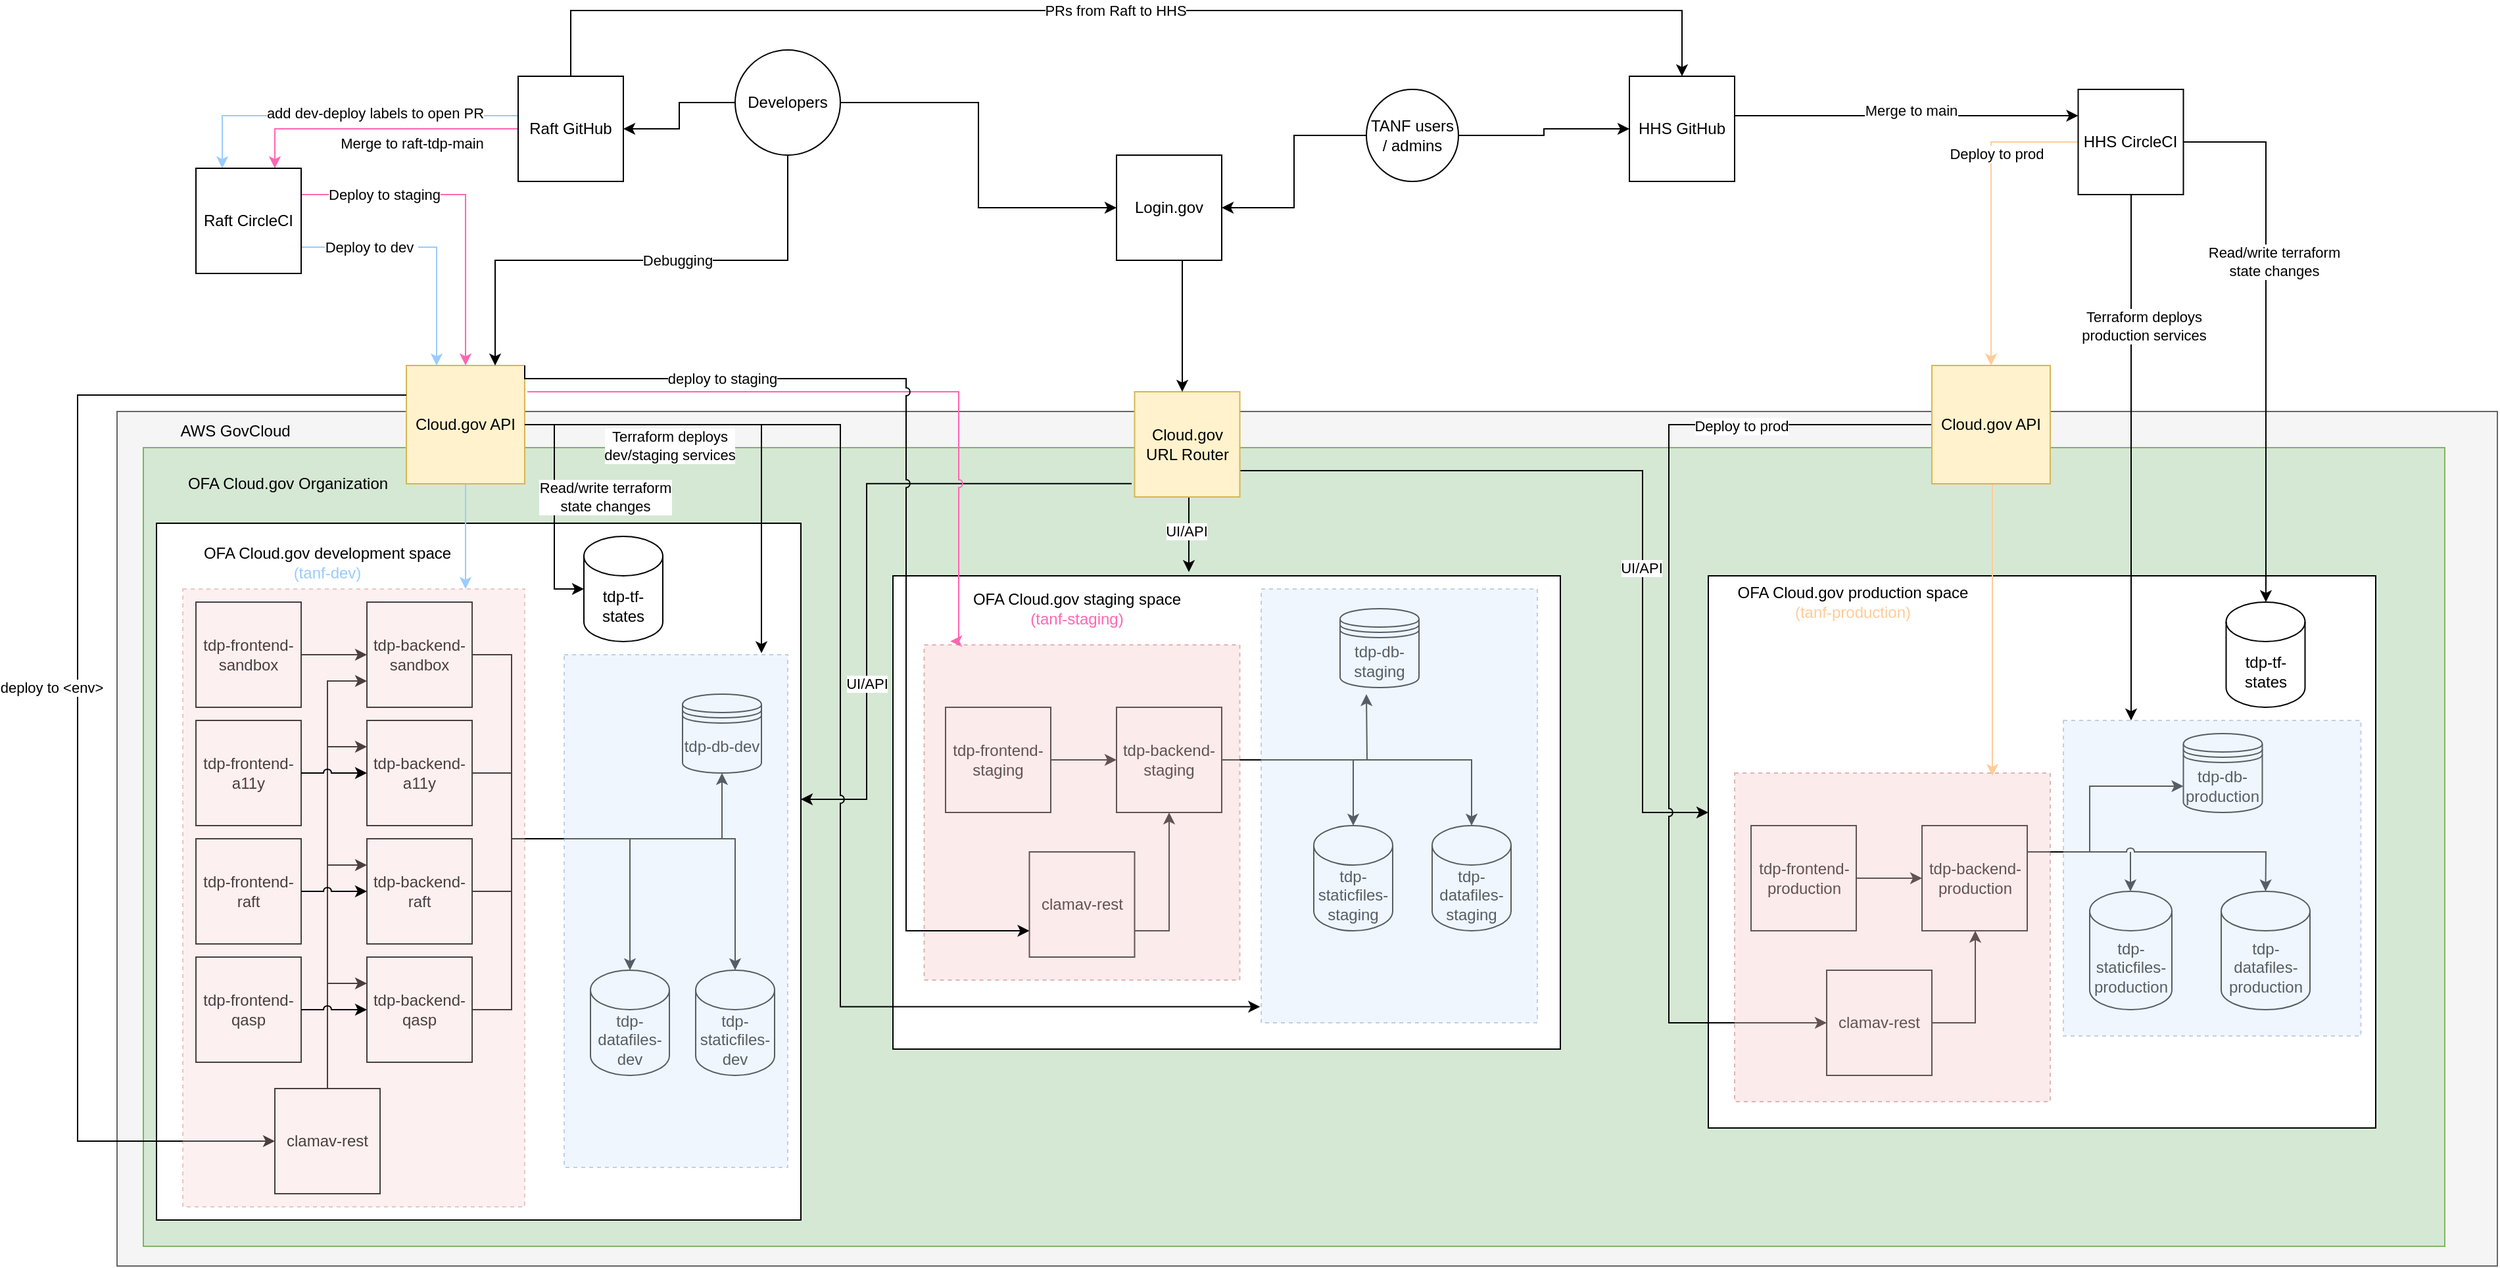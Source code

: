 <mxfile version="14.8.5" type="device"><diagram id="ihpslaOBQvnrLXgvz2NS" name="Page-1"><mxGraphModel dx="2970" dy="941" grid="1" gridSize="10" guides="1" tooltips="1" connect="1" arrows="1" fold="1" page="1" pageScale="1" pageWidth="850" pageHeight="1100" math="0" shadow="0"><root><mxCell id="0"/><mxCell id="1" parent="0"/><mxCell id="zyFTkj13hCmkJTpGe8fz-28" value="" style="rounded=0;whiteSpace=wrap;html=1;fillColor=#f5f5f5;strokeColor=#666666;fontColor=#333333;" parent="1" vertex="1"><mxGeometry x="40" y="345" width="1810" height="650" as="geometry"/></mxCell><mxCell id="qLY9HPjB3zMnq8Yaa36Y-12" value="" style="rounded=0;whiteSpace=wrap;html=1;fillColor=#d5e8d4;strokeColor=#82b366;" parent="1" vertex="1"><mxGeometry x="60" y="372.5" width="1750" height="607.5" as="geometry"/></mxCell><mxCell id="zyFTkj13hCmkJTpGe8fz-118" style="edgeStyle=elbowEdgeStyle;rounded=0;orthogonalLoop=1;jettySize=auto;html=1;entryX=1;entryY=0.75;entryDx=0;entryDy=0;startArrow=classic;startFill=1;endArrow=none;endFill=0;" parent="1" source="zyFTkj13hCmkJTpGe8fz-111" target="zyFTkj13hCmkJTpGe8fz-32" edge="1"><mxGeometry relative="1" as="geometry"><Array as="points"><mxPoint x="1200" y="650"/></Array></mxGeometry></mxCell><mxCell id="zyFTkj13hCmkJTpGe8fz-170" value="UI/API" style="edgeLabel;html=1;align=center;verticalAlign=middle;resizable=0;points=[];" parent="zyFTkj13hCmkJTpGe8fz-118" vertex="1" connectable="0"><mxGeometry x="-0.234" y="1" relative="1" as="geometry"><mxPoint as="offset"/></mxGeometry></mxCell><mxCell id="zyFTkj13hCmkJTpGe8fz-111" value="" style="rounded=0;whiteSpace=wrap;html=1;" parent="1" vertex="1"><mxGeometry x="1250" y="470" width="507.5" height="420" as="geometry"/></mxCell><mxCell id="zyFTkj13hCmkJTpGe8fz-24" style="edgeStyle=orthogonalEdgeStyle;rounded=0;orthogonalLoop=1;jettySize=auto;html=1;exitX=0;exitY=0.5;exitDx=0;exitDy=0;" parent="1" source="zyFTkj13hCmkJTpGe8fz-173" target="zyFTkj13hCmkJTpGe8fz-19" edge="1"><mxGeometry relative="1" as="geometry"><mxPoint x="490" y="110" as="sourcePoint"/></mxGeometry></mxCell><mxCell id="zyFTkj13hCmkJTpGe8fz-34" style="edgeStyle=orthogonalEdgeStyle;rounded=0;orthogonalLoop=1;jettySize=auto;html=1;entryX=0;entryY=0.5;entryDx=0;entryDy=0;exitX=1;exitY=0.5;exitDx=0;exitDy=0;" parent="1" source="zyFTkj13hCmkJTpGe8fz-173" target="zyFTkj13hCmkJTpGe8fz-33" edge="1"><mxGeometry relative="1" as="geometry"><mxPoint x="520" y="110" as="sourcePoint"/></mxGeometry></mxCell><mxCell id="zyFTkj13hCmkJTpGe8fz-36" style="edgeStyle=orthogonalEdgeStyle;rounded=0;orthogonalLoop=1;jettySize=auto;html=1;entryX=1;entryY=0.5;entryDx=0;entryDy=0;" parent="1" source="zyFTkj13hCmkJTpGe8fz-15" target="zyFTkj13hCmkJTpGe8fz-33" edge="1"><mxGeometry relative="1" as="geometry"/></mxCell><mxCell id="zyFTkj13hCmkJTpGe8fz-151" style="edgeStyle=elbowEdgeStyle;rounded=0;jumpStyle=arc;orthogonalLoop=1;jettySize=auto;html=1;startArrow=none;startFill=0;endArrow=classic;endFill=1;strokeColor=#000000;" parent="1" source="zyFTkj13hCmkJTpGe8fz-15" target="zyFTkj13hCmkJTpGe8fz-149" edge="1"><mxGeometry relative="1" as="geometry"/></mxCell><mxCell id="zyFTkj13hCmkJTpGe8fz-15" value="TANF users / admins" style="ellipse;whiteSpace=wrap;html=1;strokeColor=#000000;fillColor=#ffffff;gradientColor=none;" parent="1" vertex="1"><mxGeometry x="990" y="100" width="70" height="70" as="geometry"/></mxCell><mxCell id="zyFTkj13hCmkJTpGe8fz-25" style="edgeStyle=orthogonalEdgeStyle;rounded=0;orthogonalLoop=1;jettySize=auto;html=1;entryX=0.75;entryY=0;entryDx=0;entryDy=0;exitX=0;exitY=0.5;exitDx=0;exitDy=0;strokeColor=#FF66B3;" parent="1" source="zyFTkj13hCmkJTpGe8fz-19" target="zyFTkj13hCmkJTpGe8fz-21" edge="1"><mxGeometry relative="1" as="geometry"><mxPoint x="180" y="99.97" as="sourcePoint"/><mxPoint x="330" y="139.97" as="targetPoint"/><Array as="points"><mxPoint x="160" y="130"/></Array></mxGeometry></mxCell><mxCell id="zyFTkj13hCmkJTpGe8fz-134" value="Merge to raft-tdp-main" style="edgeLabel;html=1;align=center;verticalAlign=middle;resizable=0;points=[];" parent="zyFTkj13hCmkJTpGe8fz-25" vertex="1" connectable="0"><mxGeometry x="-0.241" y="-3" relative="1" as="geometry"><mxPoint y="14" as="offset"/></mxGeometry></mxCell><mxCell id="zyFTkj13hCmkJTpGe8fz-142" style="edgeStyle=elbowEdgeStyle;rounded=0;jumpStyle=arc;orthogonalLoop=1;jettySize=auto;html=1;entryX=0.25;entryY=0;entryDx=0;entryDy=0;startArrow=none;startFill=0;endArrow=classic;endFill=1;strokeColor=#99CCFF;" parent="1" source="zyFTkj13hCmkJTpGe8fz-19" target="zyFTkj13hCmkJTpGe8fz-21" edge="1"><mxGeometry relative="1" as="geometry"><Array as="points"><mxPoint x="120" y="120"/><mxPoint x="150" y="120"/><mxPoint x="130" y="150"/></Array></mxGeometry></mxCell><mxCell id="zyFTkj13hCmkJTpGe8fz-143" value="add dev-deploy labels to open&amp;nbsp;PR" style="edgeLabel;html=1;align=center;verticalAlign=middle;resizable=0;points=[];" parent="zyFTkj13hCmkJTpGe8fz-142" vertex="1" connectable="0"><mxGeometry x="-0.175" y="-2" relative="1" as="geometry"><mxPoint as="offset"/></mxGeometry></mxCell><mxCell id="zyFTkj13hCmkJTpGe8fz-160" style="edgeStyle=elbowEdgeStyle;rounded=0;jumpStyle=arc;orthogonalLoop=1;jettySize=auto;html=1;entryX=0.5;entryY=0;entryDx=0;entryDy=0;startArrow=none;startFill=0;endArrow=classic;endFill=1;exitX=0.5;exitY=0;exitDx=0;exitDy=0;" parent="1" source="zyFTkj13hCmkJTpGe8fz-19" target="zyFTkj13hCmkJTpGe8fz-149" edge="1"><mxGeometry relative="1" as="geometry"><Array as="points"><mxPoint x="510" y="40"/></Array></mxGeometry></mxCell><mxCell id="zyFTkj13hCmkJTpGe8fz-161" value="PRs from Raft to HHS" style="edgeLabel;html=1;align=center;verticalAlign=middle;resizable=0;points=[];" parent="zyFTkj13hCmkJTpGe8fz-160" vertex="1" connectable="0"><mxGeometry x="-0.019" relative="1" as="geometry"><mxPoint as="offset"/></mxGeometry></mxCell><mxCell id="zyFTkj13hCmkJTpGe8fz-19" value="Raft GitHub" style="whiteSpace=wrap;html=1;aspect=fixed;" parent="1" vertex="1"><mxGeometry x="345" y="90" width="80" height="80" as="geometry"/></mxCell><mxCell id="zyFTkj13hCmkJTpGe8fz-27" style="edgeStyle=orthogonalEdgeStyle;rounded=0;orthogonalLoop=1;jettySize=auto;html=1;exitX=1;exitY=0.25;exitDx=0;exitDy=0;entryX=0.5;entryY=0;entryDx=0;entryDy=0;strokeColor=#FF66B3;" parent="1" source="zyFTkj13hCmkJTpGe8fz-21" target="zyFTkj13hCmkJTpGe8fz-26" edge="1"><mxGeometry relative="1" as="geometry"><Array as="points"><mxPoint x="305" y="180"/></Array></mxGeometry></mxCell><mxCell id="zyFTkj13hCmkJTpGe8fz-135" value="Deploy to staging" style="edgeLabel;html=1;align=center;verticalAlign=middle;resizable=0;points=[];" parent="zyFTkj13hCmkJTpGe8fz-27" vertex="1" connectable="0"><mxGeometry x="-0.108" relative="1" as="geometry"><mxPoint x="-51" as="offset"/></mxGeometry></mxCell><mxCell id="zyFTkj13hCmkJTpGe8fz-139" style="edgeStyle=elbowEdgeStyle;rounded=0;jumpStyle=arc;orthogonalLoop=1;jettySize=auto;html=1;startArrow=none;startFill=0;endArrow=classic;endFill=1;exitX=1;exitY=0.75;exitDx=0;exitDy=0;strokeColor=#99CCFF;entryX=0.25;entryY=0;entryDx=0;entryDy=0;" parent="1" source="zyFTkj13hCmkJTpGe8fz-21" target="zyFTkj13hCmkJTpGe8fz-26" edge="1"><mxGeometry relative="1" as="geometry"><mxPoint x="283" y="280" as="targetPoint"/><Array as="points"><mxPoint x="283" y="300"/><mxPoint x="283" y="310"/><mxPoint x="280" y="280"/><mxPoint x="290" y="300"/><mxPoint x="290" y="260"/></Array></mxGeometry></mxCell><mxCell id="zyFTkj13hCmkJTpGe8fz-141" value="Deploy to dev&amp;nbsp;" style="edgeLabel;html=1;align=center;verticalAlign=middle;resizable=0;points=[];" parent="zyFTkj13hCmkJTpGe8fz-139" vertex="1" connectable="0"><mxGeometry x="-0.1" y="1" relative="1" as="geometry"><mxPoint x="-34" y="1" as="offset"/></mxGeometry></mxCell><mxCell id="zyFTkj13hCmkJTpGe8fz-21" value="Raft CircleCI" style="whiteSpace=wrap;html=1;aspect=fixed;" parent="1" vertex="1"><mxGeometry x="100" y="160" width="80" height="80" as="geometry"/></mxCell><mxCell id="zyFTkj13hCmkJTpGe8fz-117" style="edgeStyle=elbowEdgeStyle;rounded=0;orthogonalLoop=1;jettySize=auto;html=1;entryX=-0.028;entryY=0.873;entryDx=0;entryDy=0;startArrow=classic;startFill=1;endArrow=none;endFill=0;jumpStyle=none;entryPerimeter=0;" parent="1" source="zyFTkj13hCmkJTpGe8fz-30" target="zyFTkj13hCmkJTpGe8fz-32" edge="1"><mxGeometry relative="1" as="geometry"><Array as="points"><mxPoint x="610" y="640"/><mxPoint x="600" y="560"/></Array></mxGeometry></mxCell><mxCell id="zyFTkj13hCmkJTpGe8fz-172" value="UI/API" style="edgeLabel;html=1;align=center;verticalAlign=middle;resizable=0;points=[];" parent="zyFTkj13hCmkJTpGe8fz-117" vertex="1" connectable="0"><mxGeometry x="-0.437" relative="1" as="geometry"><mxPoint as="offset"/></mxGeometry></mxCell><mxCell id="zyFTkj13hCmkJTpGe8fz-30" value="" style="rounded=0;whiteSpace=wrap;html=1;" parent="1" vertex="1"><mxGeometry x="70" y="430" width="490" height="530" as="geometry"/></mxCell><mxCell id="zyFTkj13hCmkJTpGe8fz-113" style="edgeStyle=elbowEdgeStyle;rounded=0;orthogonalLoop=1;jettySize=auto;html=1;entryX=0.443;entryY=-0.008;entryDx=0;entryDy=0;entryPerimeter=0;startArrow=none;startFill=0;endArrow=classic;endFill=1;" parent="1" source="zyFTkj13hCmkJTpGe8fz-32" target="zyFTkj13hCmkJTpGe8fz-52" edge="1"><mxGeometry relative="1" as="geometry"/></mxCell><mxCell id="zyFTkj13hCmkJTpGe8fz-171" value="UI/API" style="edgeLabel;html=1;align=center;verticalAlign=middle;resizable=0;points=[];" parent="zyFTkj13hCmkJTpGe8fz-113" vertex="1" connectable="0"><mxGeometry x="-0.102" y="-2" relative="1" as="geometry"><mxPoint as="offset"/></mxGeometry></mxCell><mxCell id="zyFTkj13hCmkJTpGe8fz-32" value="Cloud.gov URL Router" style="whiteSpace=wrap;html=1;aspect=fixed;fillColor=#fff2cc;strokeColor=#d6b656;" parent="1" vertex="1"><mxGeometry x="813.75" y="330" width="80" height="80" as="geometry"/></mxCell><mxCell id="zyFTkj13hCmkJTpGe8fz-122" style="edgeStyle=elbowEdgeStyle;rounded=0;orthogonalLoop=1;jettySize=auto;html=1;startArrow=none;startFill=0;endArrow=classic;endFill=1;" parent="1" source="zyFTkj13hCmkJTpGe8fz-26" target="zyFTkj13hCmkJTpGe8fz-121" edge="1"><mxGeometry relative="1" as="geometry"/></mxCell><mxCell id="zyFTkj13hCmkJTpGe8fz-169" value="Read/write terraform&lt;br&gt;state changes" style="edgeLabel;html=1;align=center;verticalAlign=middle;resizable=0;points=[];" parent="zyFTkj13hCmkJTpGe8fz-122" vertex="1" connectable="0"><mxGeometry x="-0.2" relative="1" as="geometry"><mxPoint x="38" y="9" as="offset"/></mxGeometry></mxCell><mxCell id="zyFTkj13hCmkJTpGe8fz-131" style="edgeStyle=elbowEdgeStyle;rounded=0;orthogonalLoop=1;jettySize=auto;html=1;entryX=0.886;entryY=-0.003;entryDx=0;entryDy=0;startArrow=none;startFill=0;endArrow=classic;endFill=1;entryPerimeter=0;" parent="1" source="zyFTkj13hCmkJTpGe8fz-26" target="zyFTkj13hCmkJTpGe8fz-123" edge="1"><mxGeometry relative="1" as="geometry"><Array as="points"><mxPoint x="530" y="440"/></Array></mxGeometry></mxCell><mxCell id="zyFTkj13hCmkJTpGe8fz-132" value="Terraform deploys&lt;br&gt;dev/staging services" style="edgeLabel;html=1;align=center;verticalAlign=middle;resizable=0;points=[];" parent="zyFTkj13hCmkJTpGe8fz-131" vertex="1" connectable="0"><mxGeometry x="0.368" y="-1" relative="1" as="geometry"><mxPoint x="-69" y="-47" as="offset"/></mxGeometry></mxCell><mxCell id="zyFTkj13hCmkJTpGe8fz-145" style="edgeStyle=elbowEdgeStyle;rounded=0;jumpStyle=arc;orthogonalLoop=1;jettySize=auto;html=1;startArrow=none;startFill=0;endArrow=classic;endFill=1;strokeColor=#99CCFF;exitX=0.5;exitY=1;exitDx=0;exitDy=0;" parent="1" source="zyFTkj13hCmkJTpGe8fz-26" target="zyFTkj13hCmkJTpGe8fz-127" edge="1"><mxGeometry relative="1" as="geometry"><mxPoint x="310" y="470" as="targetPoint"/></mxGeometry></mxCell><mxCell id="zyFTkj13hCmkJTpGe8fz-26" value="Cloud.gov API" style="whiteSpace=wrap;html=1;aspect=fixed;fillColor=#fff2cc;strokeColor=#d6b656;" parent="1" vertex="1"><mxGeometry x="260" y="310" width="90" height="90" as="geometry"/></mxCell><mxCell id="zyFTkj13hCmkJTpGe8fz-37" style="edgeStyle=orthogonalEdgeStyle;rounded=0;orthogonalLoop=1;jettySize=auto;html=1;" parent="1" source="zyFTkj13hCmkJTpGe8fz-33" target="zyFTkj13hCmkJTpGe8fz-32" edge="1"><mxGeometry relative="1" as="geometry"><Array as="points"><mxPoint x="850" y="280"/><mxPoint x="850" y="280"/></Array></mxGeometry></mxCell><mxCell id="zyFTkj13hCmkJTpGe8fz-33" value="Login.gov" style="whiteSpace=wrap;html=1;aspect=fixed;" parent="1" vertex="1"><mxGeometry x="800" y="150" width="80" height="80" as="geometry"/></mxCell><mxCell id="zyFTkj13hCmkJTpGe8fz-38" value="OFA Cloud.gov development space &lt;font color=&quot;#99ccff&quot;&gt;(tanf-dev)&lt;/font&gt;" style="text;html=1;strokeColor=none;fillColor=none;align=center;verticalAlign=middle;whiteSpace=wrap;rounded=0;" parent="1" vertex="1"><mxGeometry x="100" y="460" width="200" as="geometry"/></mxCell><mxCell id="zyFTkj13hCmkJTpGe8fz-102" style="edgeStyle=elbowEdgeStyle;rounded=0;orthogonalLoop=1;jettySize=auto;html=1;endArrow=none;endFill=0;startArrow=classic;startFill=1;exitX=0.5;exitY=1;exitDx=0;exitDy=0;exitPerimeter=0;" parent="1" edge="1"><mxGeometry relative="1" as="geometry"><mxPoint x="460" y="670" as="targetPoint"/><Array as="points"><mxPoint x="500" y="650"/></Array><mxPoint x="500" y="620" as="sourcePoint"/></mxGeometry></mxCell><mxCell id="zyFTkj13hCmkJTpGe8fz-40" value="tdp-staticfiles-dev" style="shape=cylinder3;whiteSpace=wrap;html=1;boundedLbl=1;backgroundOutline=1;size=15;" parent="1" vertex="1"><mxGeometry x="480" y="770" width="60" height="80" as="geometry"/></mxCell><mxCell id="zyFTkj13hCmkJTpGe8fz-41" value="tdp-datafiles-dev" style="shape=cylinder3;whiteSpace=wrap;html=1;boundedLbl=1;backgroundOutline=1;size=15;" parent="1" vertex="1"><mxGeometry x="400" y="770" width="60" height="80" as="geometry"/></mxCell><mxCell id="zyFTkj13hCmkJTpGe8fz-73" style="edgeStyle=orthogonalEdgeStyle;rounded=0;orthogonalLoop=1;jettySize=auto;html=1;entryX=0;entryY=0.5;entryDx=0;entryDy=0;" parent="1" source="zyFTkj13hCmkJTpGe8fz-42" target="zyFTkj13hCmkJTpGe8fz-43" edge="1"><mxGeometry relative="1" as="geometry"/></mxCell><mxCell id="zyFTkj13hCmkJTpGe8fz-42" value="tdp-frontend-sandbox" style="whiteSpace=wrap;html=1;aspect=fixed;" parent="1" vertex="1"><mxGeometry x="100" y="490" width="80" height="80" as="geometry"/></mxCell><mxCell id="zyFTkj13hCmkJTpGe8fz-101" style="edgeStyle=elbowEdgeStyle;rounded=0;orthogonalLoop=1;jettySize=auto;html=1;endArrow=none;endFill=0;" parent="1" source="zyFTkj13hCmkJTpGe8fz-43" edge="1"><mxGeometry relative="1" as="geometry"><mxPoint x="470" y="670" as="targetPoint"/><Array as="points"><mxPoint x="340" y="610"/></Array></mxGeometry></mxCell><mxCell id="zyFTkj13hCmkJTpGe8fz-43" value="tdp-backend-sandbox" style="whiteSpace=wrap;html=1;aspect=fixed;" parent="1" vertex="1"><mxGeometry x="230" y="490" width="80" height="80" as="geometry"/></mxCell><mxCell id="zyFTkj13hCmkJTpGe8fz-44" value="tdp-frontend-a11y" style="whiteSpace=wrap;html=1;aspect=fixed;" parent="1" vertex="1"><mxGeometry x="100" y="580" width="80" height="80" as="geometry"/></mxCell><mxCell id="zyFTkj13hCmkJTpGe8fz-95" style="edgeStyle=orthogonalEdgeStyle;rounded=0;orthogonalLoop=1;jettySize=auto;html=1;" parent="1" source="zyFTkj13hCmkJTpGe8fz-45" target="zyFTkj13hCmkJTpGe8fz-41" edge="1"><mxGeometry relative="1" as="geometry"><Array as="points"><mxPoint x="340" y="620"/><mxPoint x="340" y="670"/><mxPoint x="430" y="670"/></Array></mxGeometry></mxCell><mxCell id="zyFTkj13hCmkJTpGe8fz-96" style="edgeStyle=orthogonalEdgeStyle;rounded=0;orthogonalLoop=1;jettySize=auto;html=1;exitX=1;exitY=0.5;exitDx=0;exitDy=0;" parent="1" source="zyFTkj13hCmkJTpGe8fz-45" target="zyFTkj13hCmkJTpGe8fz-40" edge="1"><mxGeometry relative="1" as="geometry"><Array as="points"><mxPoint x="340" y="620"/><mxPoint x="340" y="670"/><mxPoint x="510" y="670"/></Array></mxGeometry></mxCell><mxCell id="uwoBpqirYSs3N-8qe25S-10" style="edgeStyle=orthogonalEdgeStyle;rounded=0;orthogonalLoop=1;jettySize=auto;html=1;exitX=0;exitY=0.25;exitDx=0;exitDy=0;endArrow=none;endFill=0;startArrow=classic;startFill=1;" edge="1" parent="1" source="zyFTkj13hCmkJTpGe8fz-45"><mxGeometry relative="1" as="geometry"><mxPoint x="200" y="600.143" as="targetPoint"/></mxGeometry></mxCell><mxCell id="zyFTkj13hCmkJTpGe8fz-45" value="tdp-backend-a11y" style="whiteSpace=wrap;html=1;aspect=fixed;" parent="1" vertex="1"><mxGeometry x="230" y="580" width="80" height="80" as="geometry"/></mxCell><mxCell id="zyFTkj13hCmkJTpGe8fz-48" value="tdp-frontend-raft" style="whiteSpace=wrap;html=1;aspect=fixed;" parent="1" vertex="1"><mxGeometry x="100" y="670" width="80" height="80" as="geometry"/></mxCell><mxCell id="zyFTkj13hCmkJTpGe8fz-98" style="edgeStyle=elbowEdgeStyle;rounded=0;orthogonalLoop=1;jettySize=auto;html=1;endArrow=none;endFill=0;" parent="1" source="zyFTkj13hCmkJTpGe8fz-49" edge="1"><mxGeometry relative="1" as="geometry"><mxPoint x="340" y="710" as="targetPoint"/></mxGeometry></mxCell><mxCell id="uwoBpqirYSs3N-8qe25S-11" style="edgeStyle=orthogonalEdgeStyle;rounded=0;orthogonalLoop=1;jettySize=auto;html=1;exitX=0;exitY=0.25;exitDx=0;exitDy=0;endArrow=none;endFill=0;startArrow=classic;startFill=1;" edge="1" parent="1" source="zyFTkj13hCmkJTpGe8fz-49"><mxGeometry relative="1" as="geometry"><mxPoint x="200" y="689.857" as="targetPoint"/></mxGeometry></mxCell><mxCell id="zyFTkj13hCmkJTpGe8fz-49" value="tdp-backend-raft" style="whiteSpace=wrap;html=1;aspect=fixed;" parent="1" vertex="1"><mxGeometry x="230" y="670" width="80" height="80" as="geometry"/></mxCell><mxCell id="zyFTkj13hCmkJTpGe8fz-50" value="tdp-frontend-qasp" style="whiteSpace=wrap;html=1;aspect=fixed;" parent="1" vertex="1"><mxGeometry x="100" y="760" width="80" height="80" as="geometry"/></mxCell><mxCell id="zyFTkj13hCmkJTpGe8fz-100" style="edgeStyle=elbowEdgeStyle;rounded=0;orthogonalLoop=1;jettySize=auto;html=1;endArrow=none;endFill=0;" parent="1" source="zyFTkj13hCmkJTpGe8fz-51" edge="1"><mxGeometry relative="1" as="geometry"><mxPoint x="340" y="670" as="targetPoint"/><Array as="points"><mxPoint x="340" y="740"/></Array></mxGeometry></mxCell><mxCell id="uwoBpqirYSs3N-8qe25S-12" style="edgeStyle=orthogonalEdgeStyle;rounded=0;orthogonalLoop=1;jettySize=auto;html=1;exitX=0;exitY=0.25;exitDx=0;exitDy=0;endArrow=none;endFill=0;startArrow=classic;startFill=1;" edge="1" parent="1" source="zyFTkj13hCmkJTpGe8fz-51"><mxGeometry relative="1" as="geometry"><mxPoint x="200" y="780.143" as="targetPoint"/></mxGeometry></mxCell><mxCell id="zyFTkj13hCmkJTpGe8fz-51" value="tdp-backend-qasp" style="whiteSpace=wrap;html=1;aspect=fixed;" parent="1" vertex="1"><mxGeometry x="230" y="760" width="80" height="80" as="geometry"/></mxCell><mxCell id="zyFTkj13hCmkJTpGe8fz-52" value="" style="rounded=0;whiteSpace=wrap;html=1;" parent="1" vertex="1"><mxGeometry x="630" y="470" width="507.5" height="360" as="geometry"/></mxCell><mxCell id="zyFTkj13hCmkJTpGe8fz-53" value="OFA Cloud.gov staging space &lt;br&gt;&lt;font color=&quot;#ff66b3&quot;&gt;(tanf-staging)&lt;/font&gt;" style="text;html=1;strokeColor=none;fillColor=none;align=center;verticalAlign=middle;whiteSpace=wrap;rounded=0;" parent="1" vertex="1"><mxGeometry x="670" y="495" width="200" as="geometry"/></mxCell><mxCell id="zyFTkj13hCmkJTpGe8fz-55" value="tdp-staticfiles-staging" style="shape=cylinder3;whiteSpace=wrap;html=1;boundedLbl=1;backgroundOutline=1;size=15;" parent="1" vertex="1"><mxGeometry x="950" y="660" width="60" height="80" as="geometry"/></mxCell><mxCell id="zyFTkj13hCmkJTpGe8fz-56" value="tdp-datafiles-staging" style="shape=cylinder3;whiteSpace=wrap;html=1;boundedLbl=1;backgroundOutline=1;size=15;" parent="1" vertex="1"><mxGeometry x="1040" y="660" width="60" height="80" as="geometry"/></mxCell><mxCell id="zyFTkj13hCmkJTpGe8fz-67" style="edgeStyle=orthogonalEdgeStyle;rounded=0;orthogonalLoop=1;jettySize=auto;html=1;" parent="1" source="zyFTkj13hCmkJTpGe8fz-57" target="zyFTkj13hCmkJTpGe8fz-58" edge="1"><mxGeometry relative="1" as="geometry"/></mxCell><mxCell id="zyFTkj13hCmkJTpGe8fz-57" value="tdp-frontend-staging" style="whiteSpace=wrap;html=1;aspect=fixed;" parent="1" vertex="1"><mxGeometry x="670" y="570" width="80" height="80" as="geometry"/></mxCell><mxCell id="zyFTkj13hCmkJTpGe8fz-69" style="edgeStyle=orthogonalEdgeStyle;rounded=0;orthogonalLoop=1;jettySize=auto;html=1;" parent="1" source="zyFTkj13hCmkJTpGe8fz-58" target="zyFTkj13hCmkJTpGe8fz-55" edge="1"><mxGeometry relative="1" as="geometry"/></mxCell><mxCell id="zyFTkj13hCmkJTpGe8fz-70" style="edgeStyle=orthogonalEdgeStyle;rounded=0;orthogonalLoop=1;jettySize=auto;html=1;" parent="1" source="zyFTkj13hCmkJTpGe8fz-58" edge="1"><mxGeometry relative="1" as="geometry"><mxPoint x="990" y="560" as="targetPoint"/></mxGeometry></mxCell><mxCell id="zyFTkj13hCmkJTpGe8fz-71" style="edgeStyle=orthogonalEdgeStyle;rounded=0;orthogonalLoop=1;jettySize=auto;html=1;" parent="1" source="zyFTkj13hCmkJTpGe8fz-58" target="zyFTkj13hCmkJTpGe8fz-56" edge="1"><mxGeometry relative="1" as="geometry"/></mxCell><mxCell id="zyFTkj13hCmkJTpGe8fz-58" value="tdp-backend-staging" style="whiteSpace=wrap;html=1;aspect=fixed;" parent="1" vertex="1"><mxGeometry x="800" y="570" width="80" height="80" as="geometry"/></mxCell><mxCell id="zyFTkj13hCmkJTpGe8fz-103" value="OFA Cloud.gov production space&lt;br&gt;&lt;font color=&quot;#ffcc99&quot;&gt;(tanf-production)&lt;/font&gt;" style="text;html=1;strokeColor=none;fillColor=none;align=center;verticalAlign=middle;whiteSpace=wrap;rounded=0;" parent="1" vertex="1"><mxGeometry x="1260" y="490" width="200" as="geometry"/></mxCell><mxCell id="zyFTkj13hCmkJTpGe8fz-164" style="edgeStyle=elbowEdgeStyle;rounded=0;jumpStyle=arc;orthogonalLoop=1;jettySize=auto;html=1;startArrow=classic;startFill=1;endArrow=none;endFill=0;strokeColor=#000000;" parent="1" source="zyFTkj13hCmkJTpGe8fz-105" edge="1"><mxGeometry relative="1" as="geometry"><mxPoint x="1571" y="680" as="targetPoint"/></mxGeometry></mxCell><mxCell id="zyFTkj13hCmkJTpGe8fz-105" value="tdp-staticfiles-production" style="shape=cylinder3;whiteSpace=wrap;html=1;boundedLbl=1;backgroundOutline=1;size=15;" parent="1" vertex="1"><mxGeometry x="1540" y="710" width="62.5" height="90" as="geometry"/></mxCell><mxCell id="zyFTkj13hCmkJTpGe8fz-163" style="edgeStyle=elbowEdgeStyle;rounded=0;jumpStyle=arc;orthogonalLoop=1;jettySize=auto;html=1;startArrow=classic;startFill=1;endArrow=none;endFill=0;strokeColor=#000000;exitX=0.5;exitY=0;exitDx=0;exitDy=0;exitPerimeter=0;entryX=1;entryY=0.25;entryDx=0;entryDy=0;" parent="1" source="zyFTkj13hCmkJTpGe8fz-106" target="zyFTkj13hCmkJTpGe8fz-110" edge="1"><mxGeometry relative="1" as="geometry"><mxPoint x="1630" y="670" as="targetPoint"/><Array as="points"><mxPoint x="1674" y="690"/></Array></mxGeometry></mxCell><mxCell id="zyFTkj13hCmkJTpGe8fz-106" value="tdp-datafiles-production" style="shape=cylinder3;whiteSpace=wrap;html=1;boundedLbl=1;backgroundOutline=1;size=15;" parent="1" vertex="1"><mxGeometry x="1640" y="710" width="67.5" height="90" as="geometry"/></mxCell><mxCell id="zyFTkj13hCmkJTpGe8fz-130" style="edgeStyle=elbowEdgeStyle;rounded=0;orthogonalLoop=1;jettySize=auto;html=1;entryX=0;entryY=0.5;entryDx=0;entryDy=0;startArrow=none;startFill=0;endArrow=classic;endFill=1;" parent="1" source="zyFTkj13hCmkJTpGe8fz-107" target="zyFTkj13hCmkJTpGe8fz-110" edge="1"><mxGeometry relative="1" as="geometry"/></mxCell><mxCell id="zyFTkj13hCmkJTpGe8fz-107" value="tdp-frontend-production" style="whiteSpace=wrap;html=1;aspect=fixed;" parent="1" vertex="1"><mxGeometry x="1282.5" y="660" width="80" height="80" as="geometry"/></mxCell><mxCell id="zyFTkj13hCmkJTpGe8fz-108" style="edgeStyle=orthogonalEdgeStyle;rounded=0;orthogonalLoop=1;jettySize=auto;html=1;exitX=1;exitY=0.25;exitDx=0;exitDy=0;" parent="1" source="zyFTkj13hCmkJTpGe8fz-110" edge="1"><mxGeometry relative="1" as="geometry"><mxPoint x="1490" y="700" as="sourcePoint"/><Array as="points"><mxPoint x="1540" y="680"/><mxPoint x="1540" y="630"/></Array><mxPoint x="1611.25" y="630" as="targetPoint"/></mxGeometry></mxCell><mxCell id="zyFTkj13hCmkJTpGe8fz-110" value="tdp-backend-production" style="whiteSpace=wrap;html=1;aspect=fixed;" parent="1" vertex="1"><mxGeometry x="1412.5" y="660" width="80" height="80" as="geometry"/></mxCell><mxCell id="zyFTkj13hCmkJTpGe8fz-121" value="tdp-tf-states" style="shape=cylinder3;whiteSpace=wrap;html=1;boundedLbl=1;backgroundOutline=1;size=15;" parent="1" vertex="1"><mxGeometry x="395" y="440" width="60" height="80" as="geometry"/></mxCell><mxCell id="zyFTkj13hCmkJTpGe8fz-133" style="edgeStyle=elbowEdgeStyle;rounded=0;orthogonalLoop=1;jettySize=auto;html=1;startArrow=none;startFill=0;endArrow=classic;endFill=1;jumpStyle=arc;entryX=-0.004;entryY=0.963;entryDx=0;entryDy=0;entryPerimeter=0;" parent="1" source="zyFTkj13hCmkJTpGe8fz-26" target="zyFTkj13hCmkJTpGe8fz-125" edge="1"><mxGeometry relative="1" as="geometry"><Array as="points"><mxPoint x="590" y="780"/><mxPoint x="1010" y="420"/></Array></mxGeometry></mxCell><mxCell id="zyFTkj13hCmkJTpGe8fz-136" value="AWS GovCloud" style="text;html=1;strokeColor=none;fillColor=none;align=center;verticalAlign=middle;whiteSpace=wrap;rounded=0;dashed=1;opacity=50;" parent="1" vertex="1"><mxGeometry x="80" y="350" width="100" height="20" as="geometry"/></mxCell><mxCell id="zyFTkj13hCmkJTpGe8fz-137" value="OFA Cloud.gov Organization" style="text;html=1;strokeColor=none;fillColor=none;align=center;verticalAlign=middle;whiteSpace=wrap;rounded=0;dashed=1;opacity=50;" parent="1" vertex="1"><mxGeometry x="90" y="390" width="160" height="20" as="geometry"/></mxCell><mxCell id="zyFTkj13hCmkJTpGe8fz-147" style="edgeStyle=elbowEdgeStyle;rounded=0;jumpStyle=arc;orthogonalLoop=1;jettySize=auto;html=1;entryX=0.083;entryY=-0.011;entryDx=0;entryDy=0;startArrow=none;startFill=0;endArrow=classic;endFill=1;entryPerimeter=0;strokeColor=#FF66B3;" parent="1" target="zyFTkj13hCmkJTpGe8fz-128" edge="1"><mxGeometry relative="1" as="geometry"><Array as="points"><mxPoint x="680" y="430"/><mxPoint x="680" y="450"/></Array><mxPoint x="352" y="330" as="sourcePoint"/></mxGeometry></mxCell><mxCell id="zyFTkj13hCmkJTpGe8fz-157" style="edgeStyle=elbowEdgeStyle;rounded=0;jumpStyle=arc;orthogonalLoop=1;jettySize=auto;html=1;entryX=0.815;entryY=0.009;entryDx=0;entryDy=0;entryPerimeter=0;startArrow=none;startFill=0;endArrow=classic;endFill=1;strokeColor=#FFCC99;" parent="1" source="zyFTkj13hCmkJTpGe8fz-148" target="zyFTkj13hCmkJTpGe8fz-129" edge="1"><mxGeometry relative="1" as="geometry"><Array as="points"><mxPoint x="1466" y="450"/></Array></mxGeometry></mxCell><mxCell id="uwoBpqirYSs3N-8qe25S-15" style="edgeStyle=elbowEdgeStyle;rounded=0;jumpStyle=arc;orthogonalLoop=1;jettySize=auto;elbow=vertical;html=1;startArrow=none;startFill=0;endArrow=classic;endFill=1;" edge="1" parent="1" source="zyFTkj13hCmkJTpGe8fz-148" target="qLY9HPjB3zMnq8Yaa36Y-12"><mxGeometry relative="1" as="geometry"/></mxCell><mxCell id="uwoBpqirYSs3N-8qe25S-16" style="edgeStyle=elbowEdgeStyle;rounded=0;jumpStyle=arc;orthogonalLoop=1;jettySize=auto;html=1;entryX=0;entryY=0.5;entryDx=0;entryDy=0;startArrow=none;startFill=0;endArrow=classic;endFill=1;exitX=0;exitY=0.5;exitDx=0;exitDy=0;" edge="1" parent="1" source="zyFTkj13hCmkJTpGe8fz-148" target="uwoBpqirYSs3N-8qe25S-4"><mxGeometry relative="1" as="geometry"><Array as="points"><mxPoint x="1220" y="580"/></Array></mxGeometry></mxCell><mxCell id="uwoBpqirYSs3N-8qe25S-19" value="Deploy to prod" style="edgeLabel;html=1;align=center;verticalAlign=middle;resizable=0;points=[];" vertex="1" connectable="0" parent="uwoBpqirYSs3N-8qe25S-16"><mxGeometry x="-0.626" y="1" relative="1" as="geometry"><mxPoint as="offset"/></mxGeometry></mxCell><mxCell id="zyFTkj13hCmkJTpGe8fz-148" value="Cloud.gov API" style="whiteSpace=wrap;html=1;aspect=fixed;fillColor=#fff2cc;strokeColor=#d6b656;" parent="1" vertex="1"><mxGeometry x="1420" y="310" width="90" height="90" as="geometry"/></mxCell><mxCell id="zyFTkj13hCmkJTpGe8fz-153" style="edgeStyle=elbowEdgeStyle;rounded=0;jumpStyle=arc;orthogonalLoop=1;jettySize=auto;html=1;startArrow=none;startFill=0;endArrow=classic;endFill=1;strokeColor=#000000;entryX=0;entryY=0.25;entryDx=0;entryDy=0;" parent="1" target="zyFTkj13hCmkJTpGe8fz-152" edge="1"><mxGeometry relative="1" as="geometry"><mxPoint x="1270" y="130" as="sourcePoint"/><mxPoint x="1571" y="80" as="targetPoint"/><Array as="points"><mxPoint x="1270" y="120"/><mxPoint x="1380" y="80"/><mxPoint x="1400" y="90"/><mxPoint x="1300" y="120"/></Array></mxGeometry></mxCell><mxCell id="zyFTkj13hCmkJTpGe8fz-154" value="Merge to main" style="edgeLabel;html=1;align=center;verticalAlign=middle;resizable=0;points=[];" parent="zyFTkj13hCmkJTpGe8fz-153" vertex="1" connectable="0"><mxGeometry x="0.06" y="4" relative="1" as="geometry"><mxPoint as="offset"/></mxGeometry></mxCell><mxCell id="zyFTkj13hCmkJTpGe8fz-149" value="HHS GitHub" style="whiteSpace=wrap;html=1;aspect=fixed;strokeColor=#000000;gradientColor=none;" parent="1" vertex="1"><mxGeometry x="1190" y="90" width="80" height="80" as="geometry"/></mxCell><mxCell id="zyFTkj13hCmkJTpGe8fz-155" style="edgeStyle=elbowEdgeStyle;rounded=0;jumpStyle=arc;orthogonalLoop=1;jettySize=auto;html=1;startArrow=none;startFill=0;endArrow=classic;endFill=1;strokeColor=#FFCC99;entryX=0.5;entryY=0;entryDx=0;entryDy=0;" parent="1" source="zyFTkj13hCmkJTpGe8fz-152" target="zyFTkj13hCmkJTpGe8fz-148" edge="1"><mxGeometry relative="1" as="geometry"><mxPoint x="1470" y="250" as="targetPoint"/><Array as="points"><mxPoint x="1465" y="230"/></Array></mxGeometry></mxCell><mxCell id="zyFTkj13hCmkJTpGe8fz-156" value="Deploy to prod" style="edgeLabel;html=1;align=center;verticalAlign=middle;resizable=0;points=[];" parent="zyFTkj13hCmkJTpGe8fz-155" vertex="1" connectable="0"><mxGeometry x="-0.367" y="4" relative="1" as="geometry"><mxPoint as="offset"/></mxGeometry></mxCell><mxCell id="zyFTkj13hCmkJTpGe8fz-165" style="edgeStyle=elbowEdgeStyle;rounded=0;jumpStyle=arc;orthogonalLoop=1;jettySize=auto;html=1;entryX=0.5;entryY=0;entryDx=0;entryDy=0;entryPerimeter=0;startArrow=none;startFill=0;endArrow=classic;endFill=1;strokeColor=#000000;exitX=1;exitY=0.5;exitDx=0;exitDy=0;" parent="1" source="zyFTkj13hCmkJTpGe8fz-152" target="zyFTkj13hCmkJTpGe8fz-162" edge="1"><mxGeometry relative="1" as="geometry"><Array as="points"><mxPoint x="1674" y="340"/></Array></mxGeometry></mxCell><mxCell id="zyFTkj13hCmkJTpGe8fz-168" value="Read/write terraform&lt;br&gt;state changes" style="edgeLabel;html=1;align=center;verticalAlign=middle;resizable=0;points=[];" parent="zyFTkj13hCmkJTpGe8fz-165" vertex="1" connectable="0"><mxGeometry x="0.013" y="1" relative="1" as="geometry"><mxPoint x="5" y="-56" as="offset"/></mxGeometry></mxCell><mxCell id="zyFTkj13hCmkJTpGe8fz-166" style="edgeStyle=elbowEdgeStyle;rounded=0;jumpStyle=arc;orthogonalLoop=1;jettySize=auto;html=1;startArrow=none;startFill=0;endArrow=classic;endFill=1;strokeColor=#000000;" parent="1" source="zyFTkj13hCmkJTpGe8fz-152" target="zyFTkj13hCmkJTpGe8fz-126" edge="1"><mxGeometry relative="1" as="geometry"/></mxCell><mxCell id="zyFTkj13hCmkJTpGe8fz-167" value="Terraform deploys&lt;br&gt;production services" style="edgeLabel;html=1;align=center;verticalAlign=middle;resizable=0;points=[];" parent="zyFTkj13hCmkJTpGe8fz-166" vertex="1" connectable="0"><mxGeometry x="-0.301" y="-1" relative="1" as="geometry"><mxPoint x="10" y="-40" as="offset"/></mxGeometry></mxCell><mxCell id="zyFTkj13hCmkJTpGe8fz-152" value="HHS CircleCI" style="whiteSpace=wrap;html=1;aspect=fixed;" parent="1" vertex="1"><mxGeometry x="1531.25" y="100" width="80" height="80" as="geometry"/></mxCell><mxCell id="zyFTkj13hCmkJTpGe8fz-162" value="tdp-tf-states" style="shape=cylinder3;whiteSpace=wrap;html=1;boundedLbl=1;backgroundOutline=1;size=15;" parent="1" vertex="1"><mxGeometry x="1643.75" y="490" width="60" height="80" as="geometry"/></mxCell><mxCell id="qLY9HPjB3zMnq8Yaa36Y-7" style="edgeStyle=elbowEdgeStyle;rounded=0;jumpStyle=arc;orthogonalLoop=1;jettySize=auto;html=1;startArrow=none;startFill=0;endArrow=classic;endFill=1;strokeColor=#000000;exitX=0.5;exitY=1;exitDx=0;exitDy=0;entryX=0.75;entryY=0;entryDx=0;entryDy=0;elbow=vertical;" parent="1" source="zyFTkj13hCmkJTpGe8fz-173" target="zyFTkj13hCmkJTpGe8fz-26" edge="1"><mxGeometry relative="1" as="geometry"><mxPoint x="350" y="220" as="targetPoint"/></mxGeometry></mxCell><mxCell id="qLY9HPjB3zMnq8Yaa36Y-8" value="Debugging" style="edgeLabel;html=1;align=center;verticalAlign=middle;resizable=0;points=[];" parent="qLY9HPjB3zMnq8Yaa36Y-7" vertex="1" connectable="0"><mxGeometry x="0.472" y="-4" relative="1" as="geometry"><mxPoint x="117" y="4" as="offset"/></mxGeometry></mxCell><mxCell id="zyFTkj13hCmkJTpGe8fz-173" value="Developers" style="ellipse;whiteSpace=wrap;html=1;aspect=fixed;strokeColor=#000000;fillColor=#ffffff;gradientColor=none;" parent="1" vertex="1"><mxGeometry x="510" y="70" width="80" height="80" as="geometry"/></mxCell><mxCell id="qLY9HPjB3zMnq8Yaa36Y-2" value="tdp-db-dev" style="shape=datastore;whiteSpace=wrap;html=1;strokeColor=#000000;fillColor=#ffffff;gradientColor=none;" parent="1" vertex="1"><mxGeometry x="470" y="560" width="60" height="60" as="geometry"/></mxCell><mxCell id="zyFTkj13hCmkJTpGe8fz-123" value="" style="rounded=0;whiteSpace=wrap;html=1;dashed=1;fillColor=#dae8fc;strokeColor=#6c8ebf;opacity=40;" parent="1" vertex="1"><mxGeometry x="380" y="530" width="170" height="390" as="geometry"/></mxCell><mxCell id="qLY9HPjB3zMnq8Yaa36Y-3" value="tdp-db-staging" style="shape=datastore;whiteSpace=wrap;html=1;strokeColor=#000000;fillColor=#ffffff;gradientColor=none;" parent="1" vertex="1"><mxGeometry x="970" y="495" width="60" height="60" as="geometry"/></mxCell><mxCell id="zyFTkj13hCmkJTpGe8fz-125" value="" style="rounded=0;whiteSpace=wrap;html=1;dashed=1;fillColor=#dae8fc;strokeColor=#6c8ebf;opacity=40;" parent="1" vertex="1"><mxGeometry x="910" y="480" width="210" height="330" as="geometry"/></mxCell><mxCell id="uwoBpqirYSs3N-8qe25S-9" style="edgeStyle=orthogonalEdgeStyle;rounded=0;orthogonalLoop=1;jettySize=auto;html=1;endArrow=classic;endFill=1;entryX=0;entryY=0.75;entryDx=0;entryDy=0;" edge="1" parent="1" source="uwoBpqirYSs3N-8qe25S-1" target="zyFTkj13hCmkJTpGe8fz-43"><mxGeometry relative="1" as="geometry"><mxPoint x="200" y="530" as="targetPoint"/><Array as="points"><mxPoint x="200" y="550"/></Array></mxGeometry></mxCell><mxCell id="uwoBpqirYSs3N-8qe25S-1" value="clamav-rest" style="whiteSpace=wrap;html=1;aspect=fixed;" vertex="1" parent="1"><mxGeometry x="160" y="860" width="80" height="80" as="geometry"/></mxCell><mxCell id="qLY9HPjB3zMnq8Yaa36Y-4" style="edgeStyle=elbowEdgeStyle;rounded=0;jumpStyle=arc;orthogonalLoop=1;jettySize=auto;html=1;exitX=1;exitY=0.5;exitDx=0;exitDy=0;startArrow=none;startFill=0;endArrow=classic;endFill=1;strokeColor=#000000;" parent="1" source="zyFTkj13hCmkJTpGe8fz-126" target="zyFTkj13hCmkJTpGe8fz-126" edge="1"><mxGeometry relative="1" as="geometry"/></mxCell><mxCell id="qLY9HPjB3zMnq8Yaa36Y-5" value="tdp-db-production" style="shape=datastore;whiteSpace=wrap;html=1;strokeColor=#000000;fillColor=#ffffff;gradientColor=none;" parent="1" vertex="1"><mxGeometry x="1611.25" y="590" width="60" height="60" as="geometry"/></mxCell><mxCell id="zyFTkj13hCmkJTpGe8fz-126" value="" style="rounded=0;whiteSpace=wrap;html=1;dashed=1;fillColor=#dae8fc;strokeColor=#6c8ebf;opacity=40;" parent="1" vertex="1"><mxGeometry x="1520" y="580" width="226.25" height="240" as="geometry"/></mxCell><mxCell id="uwoBpqirYSs3N-8qe25S-14" style="edgeStyle=orthogonalEdgeStyle;rounded=0;jumpStyle=arc;orthogonalLoop=1;jettySize=auto;html=1;startArrow=none;startFill=0;endArrow=classic;endFill=1;" edge="1" parent="1" source="uwoBpqirYSs3N-8qe25S-3" target="zyFTkj13hCmkJTpGe8fz-58"><mxGeometry relative="1" as="geometry"><Array as="points"><mxPoint x="840" y="740"/></Array></mxGeometry></mxCell><mxCell id="uwoBpqirYSs3N-8qe25S-3" value="clamav-rest" style="whiteSpace=wrap;html=1;aspect=fixed;" vertex="1" parent="1"><mxGeometry x="733.75" y="680" width="80" height="80" as="geometry"/></mxCell><mxCell id="uwoBpqirYSs3N-8qe25S-18" style="edgeStyle=elbowEdgeStyle;rounded=0;jumpStyle=arc;orthogonalLoop=1;jettySize=auto;html=1;entryX=0.5;entryY=1;entryDx=0;entryDy=0;startArrow=none;startFill=0;endArrow=classic;endFill=1;exitX=1;exitY=0.5;exitDx=0;exitDy=0;" edge="1" parent="1" source="uwoBpqirYSs3N-8qe25S-4" target="zyFTkj13hCmkJTpGe8fz-110"><mxGeometry relative="1" as="geometry"><Array as="points"><mxPoint x="1453" y="770"/></Array></mxGeometry></mxCell><mxCell id="uwoBpqirYSs3N-8qe25S-4" value="clamav-rest" style="whiteSpace=wrap;html=1;aspect=fixed;" vertex="1" parent="1"><mxGeometry x="1340" y="770" width="80" height="80" as="geometry"/></mxCell><mxCell id="uwoBpqirYSs3N-8qe25S-5" style="edgeStyle=orthogonalEdgeStyle;rounded=0;orthogonalLoop=1;jettySize=auto;html=1;entryX=0;entryY=0.5;entryDx=0;entryDy=0;exitX=0;exitY=0.25;exitDx=0;exitDy=0;" edge="1" parent="1" source="zyFTkj13hCmkJTpGe8fz-26" target="uwoBpqirYSs3N-8qe25S-1"><mxGeometry relative="1" as="geometry"><Array as="points"><mxPoint x="10" y="333"/><mxPoint x="10" y="900"/></Array></mxGeometry></mxCell><mxCell id="uwoBpqirYSs3N-8qe25S-7" value="deploy to &amp;lt;env&amp;gt;" style="edgeLabel;html=1;align=center;verticalAlign=middle;resizable=0;points=[];" vertex="1" connectable="0" parent="uwoBpqirYSs3N-8qe25S-5"><mxGeometry x="-0.112" y="-1" relative="1" as="geometry"><mxPoint x="-19" y="43" as="offset"/></mxGeometry></mxCell><mxCell id="zyFTkj13hCmkJTpGe8fz-127" value="" style="rounded=0;whiteSpace=wrap;html=1;dashed=1;fillColor=#f8cecc;strokeColor=#b85450;opacity=30;" parent="1" vertex="1"><mxGeometry x="90" y="480" width="260" height="470" as="geometry"/></mxCell><mxCell id="zyFTkj13hCmkJTpGe8fz-128" value="" style="rounded=0;whiteSpace=wrap;html=1;dashed=1;fillColor=#f8cecc;strokeColor=#b85450;opacity=40;" parent="1" vertex="1"><mxGeometry x="653.75" y="522.5" width="240" height="255" as="geometry"/></mxCell><mxCell id="zyFTkj13hCmkJTpGe8fz-77" style="edgeStyle=orthogonalEdgeStyle;rounded=0;orthogonalLoop=1;jettySize=auto;html=1;entryX=0;entryY=0.5;entryDx=0;entryDy=0;jumpStyle=arc;" parent="1" source="zyFTkj13hCmkJTpGe8fz-50" target="zyFTkj13hCmkJTpGe8fz-51" edge="1"><mxGeometry relative="1" as="geometry"/></mxCell><mxCell id="zyFTkj13hCmkJTpGe8fz-76" style="edgeStyle=orthogonalEdgeStyle;rounded=0;orthogonalLoop=1;jettySize=auto;html=1;jumpStyle=arc;" parent="1" source="zyFTkj13hCmkJTpGe8fz-48" target="zyFTkj13hCmkJTpGe8fz-49" edge="1"><mxGeometry relative="1" as="geometry"/></mxCell><mxCell id="zyFTkj13hCmkJTpGe8fz-75" style="edgeStyle=orthogonalEdgeStyle;rounded=0;orthogonalLoop=1;jettySize=auto;html=1;entryX=0;entryY=0.5;entryDx=0;entryDy=0;jumpStyle=arc;" parent="1" source="zyFTkj13hCmkJTpGe8fz-44" target="zyFTkj13hCmkJTpGe8fz-45" edge="1"><mxGeometry relative="1" as="geometry"/></mxCell><mxCell id="uwoBpqirYSs3N-8qe25S-6" style="edgeStyle=orthogonalEdgeStyle;rounded=0;orthogonalLoop=1;jettySize=auto;html=1;jumpStyle=arc;exitX=1;exitY=0;exitDx=0;exitDy=0;" edge="1" parent="1" source="zyFTkj13hCmkJTpGe8fz-26" target="uwoBpqirYSs3N-8qe25S-3"><mxGeometry relative="1" as="geometry"><Array as="points"><mxPoint x="350" y="320"/><mxPoint x="640" y="320"/><mxPoint x="640" y="740"/></Array></mxGeometry></mxCell><mxCell id="uwoBpqirYSs3N-8qe25S-13" value="deploy to staging" style="edgeLabel;html=1;align=center;verticalAlign=middle;resizable=0;points=[];" vertex="1" connectable="0" parent="uwoBpqirYSs3N-8qe25S-6"><mxGeometry x="0.261" relative="1" as="geometry"><mxPoint x="-140" y="-213" as="offset"/></mxGeometry></mxCell><mxCell id="zyFTkj13hCmkJTpGe8fz-129" value="" style="rounded=0;whiteSpace=wrap;html=1;dashed=1;fillColor=#f8cecc;strokeColor=#b85450;opacity=40;" parent="1" vertex="1"><mxGeometry x="1270" y="620" width="240" height="250" as="geometry"/></mxCell></root></mxGraphModel></diagram></mxfile>